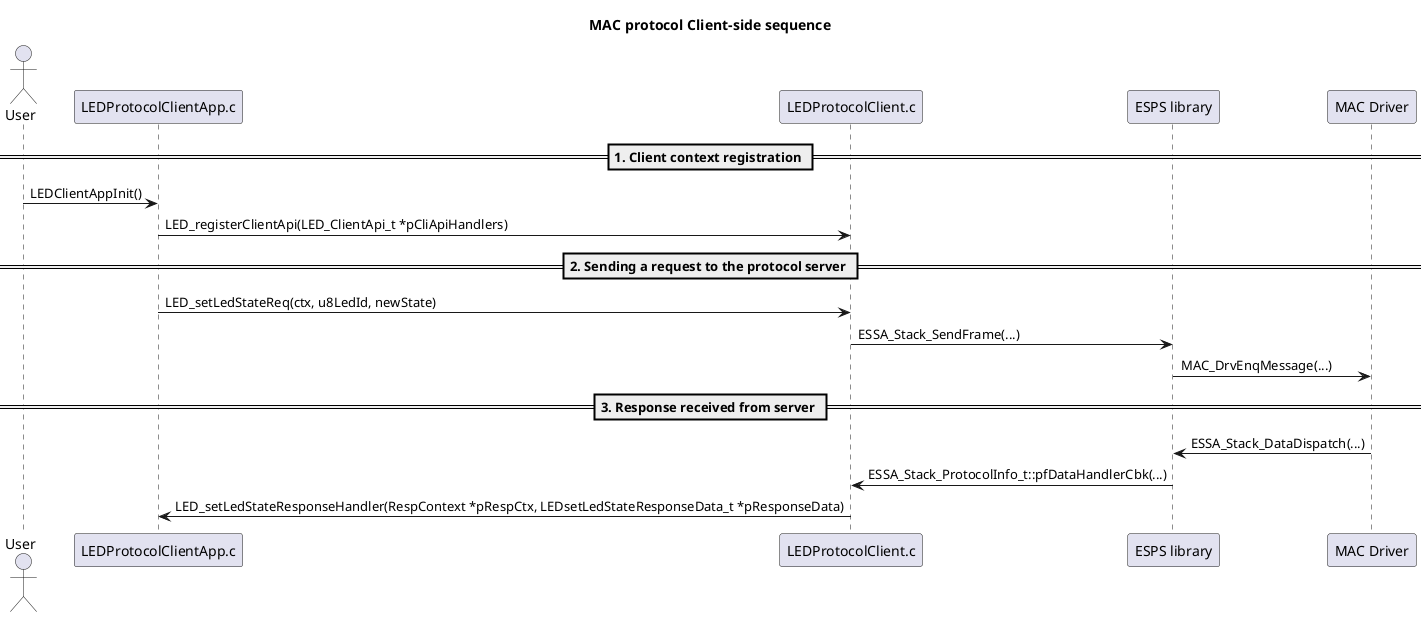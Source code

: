 @startuml

title MAC protocol Client-side sequence

actor User
participant clientApp as "LEDProtocolClientApp.c"
participant protoClient as "LEDProtocolClient.c"
participant satApi as "ESPS library"
participant macDrv as "MAC Driver"

== 1. Client context registration ==
User -> clientApp: LEDClientAppInit()
clientApp -> protoClient: LED_registerClientApi(LED_ClientApi_t *pCliApiHandlers)

== 2. Sending a request to the protocol server ==
clientApp -> protoClient: LED_setLedStateReq(ctx, u8LedId, newState)
protoClient -> satApi: ESSA_Stack_SendFrame(...)
satApi -> macDrv: MAC_DrvEnqMessage(...)

== 3. Response received from server ==
macDrv -> satApi: ESSA_Stack_DataDispatch(...)
satApi -> protoClient: ESSA_Stack_ProtocolInfo_t::pfDataHandlerCbk(...)
protoClient -> clientApp: LED_setLedStateResponseHandler(RespContext *pRespCtx, LEDsetLedStateResponseData_t *pResponseData)

@enduml